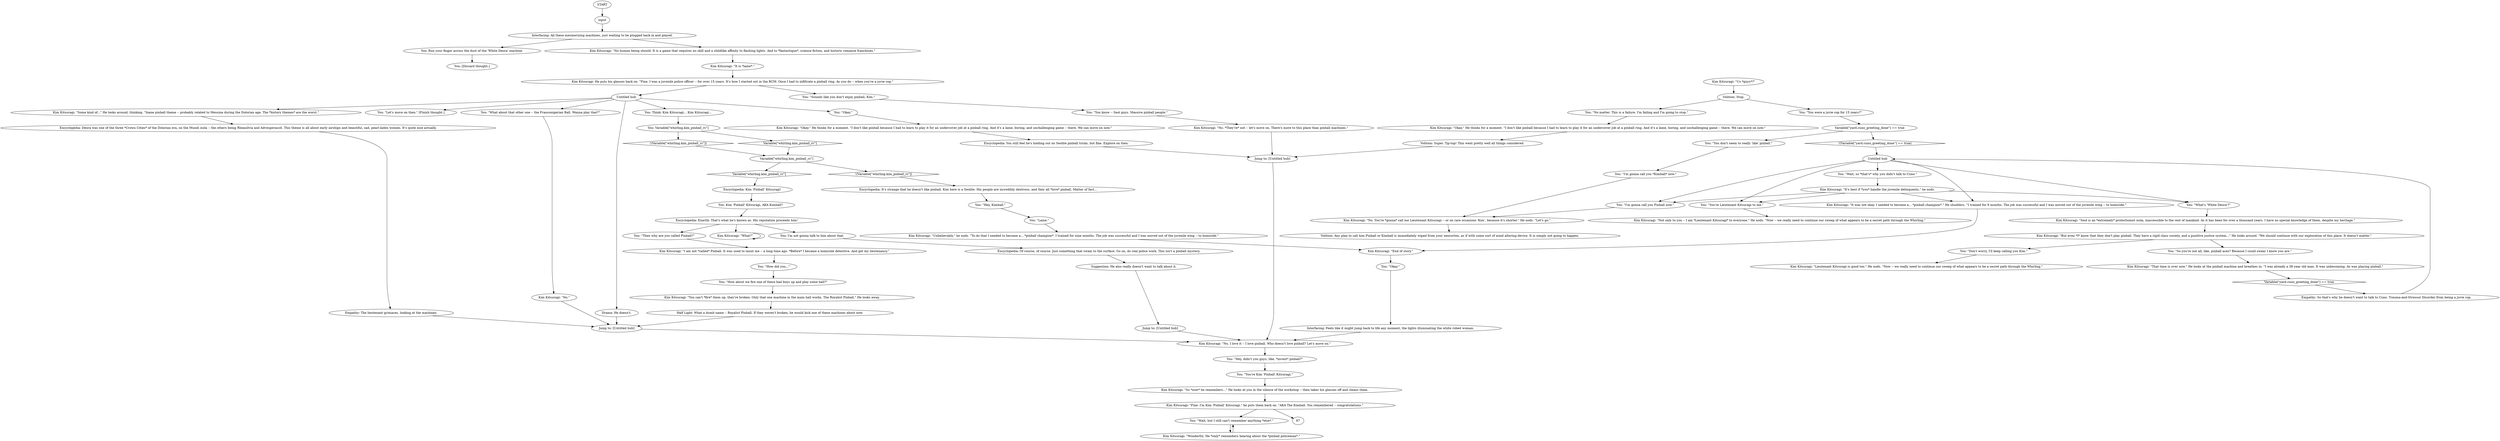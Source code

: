 # WHIRLING F1 ORB / play pinball
# 1. Let's play pinball.
#2. Kim "Pinball" Kitsuragi back story.
# ==================================================
digraph G {
	  0 [label="START"];
	  1 [label="input"];
	  2 [label="You: Kim 'Pinball' Kitsuragi, AKA Kimball?"];
	  3 [label="You: \"How did you...\""];
	  4 [label="Encyclopedia: Exactly. That's what he's known as. His reputation proceeds him!"];
	  5 [label="Kim Kitsuragi: \"It is *lame*.\""];
	  6 [label="Kim Kitsuragi: \"Not only to you -- I am *Lieutenant Kitsuragi* to everyone.\" He nods. \"Now -- we really need to continue our sweep of what appears to be a secret path through the Whirling.\""];
	  7 [label="Kim Kitsuragi: \"No. You're *gonna* call me Lieutenant Kitsuragi -- or on rare occasions 'Kim', because it's shorter.\" He nods. \"Let's go.\""];
	  8 [label="Volition: Any plan to call him Pinball or Kimball is immediately wiped from your neocortex, as if with some sort of mind altering device. It is simply not going to happen."];
	  9 [label="You: \"Let's move on then.\" [Finish thought.]"];
	  10 [label="Encyclopedia: Of course, of course. Just something that swam to the surface. Go on, do real police work. This isn't a pinball mystery."];
	  11 [label="You: \"I'm gonna call you Pinball now.\""];
	  12 [label="Kim Kitsuragi: \"It's best if *you* handle the juvenile delinquents,\" he nods."];
	  13 [label="Untitled hub"];
	  14 [label="Kim Kitsuragi: \"Okay.\" He thinks for a moment. \"I don't like pinball because I had to learn to play it for an undercover job at a pinball ring. And it's a lame, boring, and unchallenging game -- there. We can move on now.\""];
	  15 [label="Encyclopedia: You still feel he's holding out on Seolite pinball tricks, but fine. Explore on then."];
	  16 [label="Jump to: [Untitled hub]"];
	  17 [label="You: \"You're Lieutenant Kitsuragi to me.\""];
	  18 [label="Interfacing: All these mesmerizing machines, just waiting to be plugged back in and played."];
	  19 [label="Kim Kitsuragi: \"So *now* he remembers...\" He looks at you in the silence of the workshop -- then takes his glasses off and cleans them."];
	  20 [label="Kim Kitsuragi: \"Wonderful. He *only* remembers hearing about the *pinball policeman*.\""];
	  21 [label="You: \"Wait, so *that's* why you didn't talk to Cuno.\""];
	  22 [label="Encyclopedia: Kim 'Pinball' Kitsuragi!"];
	  23 [label="Suggestion: He also really doesn't want to talk about it."];
	  24 [label="Empathy: The lieutenant grimaces, looking at the machines."];
	  25 [label="Variable[\"whirling.kim_pinball_rc\"]"];
	  26 [label="Variable[\"whirling.kim_pinball_rc\"]", shape=diamond];
	  27 [label="!(Variable[\"whirling.kim_pinball_rc\"])", shape=diamond];
	  28 [label="Volition: Super. Tip-top! This went pretty well all things considered."];
	  29 [label="Kim Kitsuragi: \"I am not *called* Pinball. It was used to taunt me -- a long time ago. *Before* I became a homicide detective. And got my lieutenancy.\""];
	  30 [label="You: \"No matter. This is a failure. I'm failing and I'm going to stop.\""];
	  31 [label="Kim Kitsuragi: \"But even *I* know that they don't play pinball. They have a rigid class society, and a punitive justice system...\" He looks around. \"We should continue with our exploration of this place. It doesn't matter.\""];
	  32 [label="Kim Kitsuragi: \"Okay.\" He thinks for a moment. \"I don't like pinball because I had to learn to play it for an undercover job at a pinball ring. And it's a lame, boring, and unchallenging game -- there. We can move on now.\""];
	  33 [label="You: \"So you're not all, like, pinball aces? Because I could swear I know you are.\""];
	  34 [label="You: I'm not gonna talk to him about that."];
	  35 [label="Encyclopedia: Deora was one of the three *Crown Cities* of the Dolorian era, on the Mundi isola -- the others being Rheasilvia and Advesperascit. This theme is all about early airships and beautiful, sad, pearl-laden women. It's quite nice actually."];
	  36 [label="Kim Kitsuragi: \"No.\""];
	  37 [label="Kim Kitsuragi: \"You can't *fire* them up, they're broken. Only that one machine in the main hall works. The Royalist Pinball.\" He looks away."];
	  38 [label="You: Think: Kim Kitsuragi... Kim Kitsuragi..."];
	  39 [label="You: Variable[\"whirling.kim_pinball_rc\"]"];
	  40 [label="Variable[\"whirling.kim_pinball_rc\"]", shape=diamond];
	  41 [label="!(Variable[\"whirling.kim_pinball_rc\"])", shape=diamond];
	  42 [label="Jump to: [Untitled hub]"];
	  43 [label="Kim Kitsuragi: \"Lieutenant Kitsuragi is good too.\" He nods. \"Now -- we really need to continue our sweep of what appears to be a secret path through the Whirling.\""];
	  44 [label="Jump to: [Untitled hub]"];
	  45 [label="Kim Kitsuragi: \"Fine. I'm Kim 'Pinball' Kitsuragi.\" he puts them back on. \"AKA The Kimball. You remembered -- congratulations.\""];
	  46 [label="Kim Kitsuragi: \"End of story.\""];
	  47 [label="You: \"What about that other one -- the Franconigerian Ball. Wanna play that?\""];
	  48 [label="Half Light: What a dumb name -- Royalist Pinball. If they weren't broken, he would kick one of these machines about now."];
	  49 [label="Encyclopedia: It's strange that he doesn't like pinball. Kim here is a Seolite. His people are incredibly dextrous, and they all *love* pinball. Matter of fact..."];
	  50 [label="Volition: Stop."];
	  51 [label="Kim Kitsuragi: \"Unbelievably,\" he nods. \"To do that I needed to become a... *pinball champion*. I trained for nine months. The job was successful and I was moved out of the juvenile wing -- to homicide.\""];
	  52 [label="Empathy: So that's why he doesn't want to talk to Cuno. Trauma-and-Stressor Disorder from being a juvie cop."];
	  53 [label="You: Run your finger across the dust of the 'White Deora' machine."];
	  54 [label="Kim Kitsuragi: \"Us *guys*?\""];
	  55 [label="You: \"You're Kim 'Pinball' Kitsuragi.\""];
	  56 [label="Kim Kitsuragi: \"What?\""];
	  57 [label="You: \"Lame.\""];
	  58 [label="Untitled hub"];
	  59 [label="Kim Kitsuragi: \"No, I love it -- I love pinball. Who doesn't love pinball? Let's move on.\""];
	  60 [label="You: \"You know -- Seol guys. Massive pinball people.\""];
	  61 [label="You: \"You were a juvie cop for 15 years?\""];
	  62 [label="You: \"Okay.\""];
	  63 [label="You: \"Sounds like you don't enjoy pinball, Kim.\""];
	  64 [label="You: \"Okay.\""];
	  65 [label="You: \"Don't worry, I'll keep calling you Kim.\""];
	  66 [label="Kim Kitsuragi: \"It was not okay. I needed to become a... *pinball champion*.\" He shudders. \"I trained for 9 months. The job was successful and I was moved out of the juvenile wing -- to homicide.\""];
	  67 [label="Interfacing: Feels like it might jump back to life any moment, the lights illuminating the white robed woman."];
	  68 [label="You: [Discard thought.]"];
	  69 [label="Kim Kitsuragi: \"No human being should. It is a game that requires no skill and a childlike affinity to flashing lights. And to *fantastique*, science fiction, and historic romance franchises.\""];
	  70 [label="You: \"I'm gonna call you *Kimball* now.\""];
	  71 [label="You: \"What's 'White Deora'?\""];
	  72 [label="Drama: He doesn't."];
	  73 [label="You: \"Hey, didn't you guys, like, *invent* pinball?\""];
	  74 [label="You: \"Hey, Kimball.\""];
	  75 [label="You: \"Then why are you called Pinball?\""];
	  76 [label="Kim Kitsuragi: He puts his glasses back on. \"Fine. I was a juvenile police officer -- for over 15 years. It's how I started out in the RCM. Once I had to infiltrate a pinball ring. As you do -- when you're a juvie cop.\""];
	  77 [label="You: \"How about we fire one of these bad boys up and play some ball?\""];
	  78 [label="Kim Kitsuragi: \"Some kind of...\" He looks around, thinking. \"Inane pinball theme -- probably related to Messina during the Dolorian age. The *history themes* are the worst.\""];
	  79 [label="Kim Kitsuragi: \"Seol is an *extremely* protectionist isola, inaccessible to the rest of mankind. As it has been for over a thousand years. I have no special knowledge of them, despite my heritage.\""];
	  80 [label="Kim Kitsuragi: \"No. *They're* not -- let's move on. There's more to this place than pinball machines.\""];
	  81 [label="Kim Kitsuragi: \"That time is over now.\" He looks at the pinball machine and breathes in. \"I was already a 38 year old man. It was unbecoming. As was playing pinball.\""];
	  82 [label="Variable[\"yard.cuno_greeting_done\"] == true"];
	  83 [label="Variable[\"yard.cuno_greeting_done\"] == true", shape=diamond];
	  84 [label="!(Variable[\"yard.cuno_greeting_done\"] == true)", shape=diamond];
	  85 [label="You: \"You don't seem to really 'like' pinball.\""];
	  86 [label="You: \"Wait, but I still can't remember anything *else*.\""];
	  0 -> 1
	  1 -> 18
	  2 -> 4
	  3 -> 77
	  4 -> 56
	  4 -> 34
	  4 -> 75
	  5 -> 76
	  7 -> 8
	  10 -> 23
	  11 -> 7
	  12 -> 17
	  12 -> 66
	  12 -> 11
	  12 -> 71
	  13 -> 66
	  13 -> 71
	  13 -> 11
	  13 -> 17
	  13 -> 21
	  14 -> 15
	  15 -> 42
	  16 -> 59
	  17 -> 6
	  18 -> 69
	  18 -> 53
	  19 -> 45
	  20 -> 86
	  21 -> 12
	  22 -> 2
	  23 -> 16
	  24 -> 44
	  25 -> 26
	  25 -> 27
	  26 -> 22
	  27 -> 49
	  28 -> 42
	  29 -> 3
	  30 -> 32
	  31 -> 65
	  31 -> 33
	  32 -> 28
	  33 -> 81
	  34 -> 10
	  35 -> 24
	  36 -> 44
	  37 -> 48
	  38 -> 39
	  39 -> 40
	  39 -> 41
	  40 -> 25
	  41 -> 25
	  42 -> 59
	  44 -> 59
	  45 -> 86
	  45 -> 87
	  46 -> 62
	  47 -> 36
	  48 -> 44
	  49 -> 74
	  50 -> 61
	  50 -> 30
	  51 -> 46
	  52 -> 13
	  53 -> 68
	  54 -> 50
	  55 -> 19
	  56 -> 56
	  57 -> 51
	  58 -> 64
	  58 -> 38
	  58 -> 72
	  58 -> 9
	  58 -> 78
	  58 -> 47
	  59 -> 73
	  60 -> 80
	  61 -> 82
	  62 -> 67
	  63 -> 60
	  64 -> 14
	  65 -> 43
	  66 -> 46
	  67 -> 59
	  69 -> 5
	  70 -> 7
	  71 -> 79
	  72 -> 44
	  73 -> 55
	  74 -> 57
	  75 -> 29
	  76 -> 58
	  76 -> 63
	  77 -> 37
	  78 -> 35
	  79 -> 31
	  80 -> 42
	  81 -> 83
	  82 -> 84
	  82 -> 85
	  83 -> 52
	  84 -> 13
	  85 -> 70
	  86 -> 20
}

